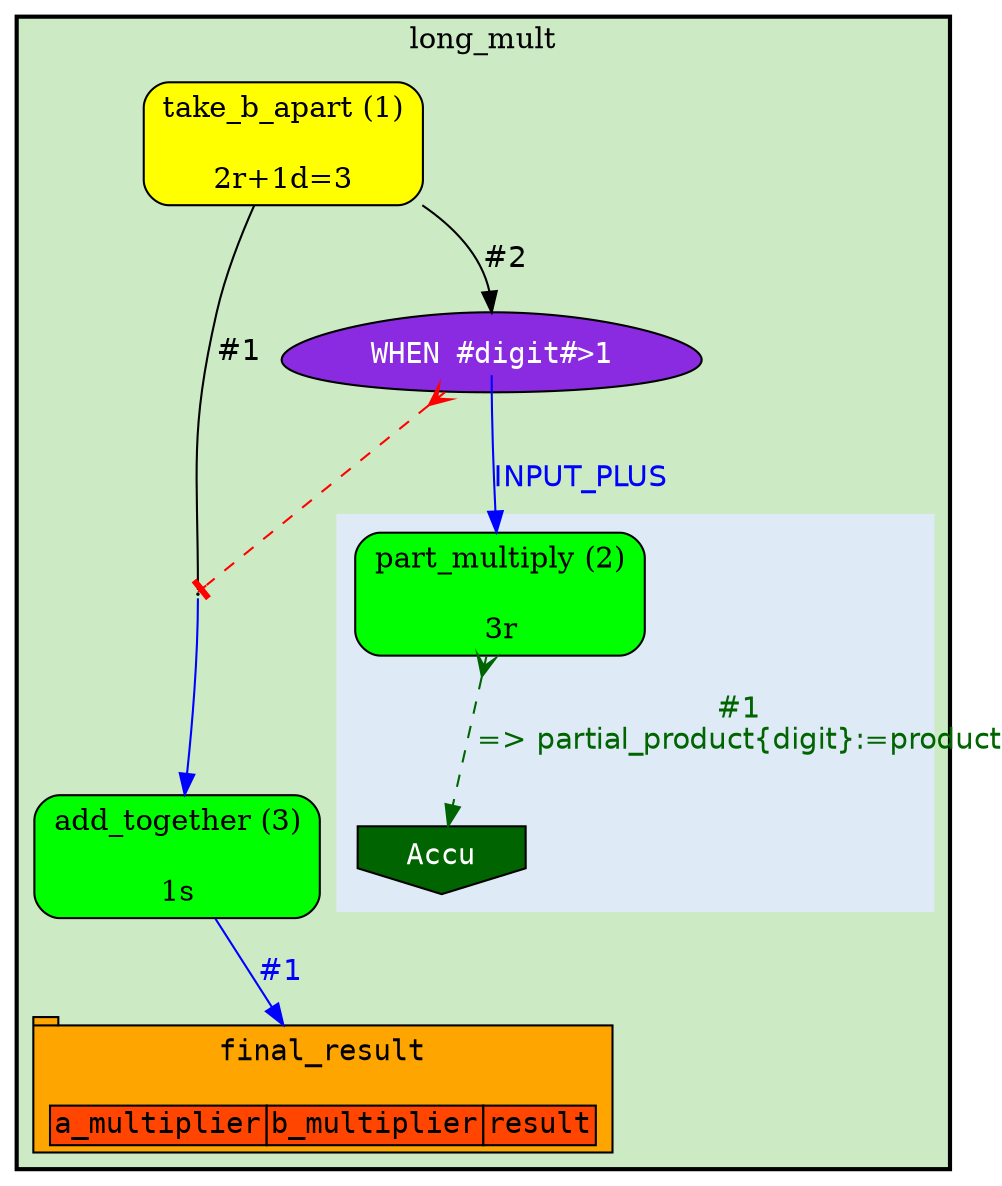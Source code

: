 digraph test {
	ratio="compress"; concentrate = "true"; name = "AnalysisWorkflow"; pad = "0.0";
	analysis_add_together [fillcolor="green", fontname="Times-Roman", label=<<table border="0" cellborder="0" cellspacing="0" cellpadding="1"><tr><td colspan="1">add_together (3)</td></tr><tr><td colspan="1"> </td></tr><tr><td colspan="1">1s</td></tr></table>>, shape="Mrecord", style="filled"];
	analysis_part_multiply [fillcolor="green", fontname="Times-Roman", label=<<table border="0" cellborder="0" cellspacing="0" cellpadding="1"><tr><td colspan="1">part_multiply (2)</td></tr><tr><td colspan="1"> </td></tr><tr><td colspan="1">3r</td></tr></table>>, shape="Mrecord", style="filled"];
	analysis_take_b_apart [fillcolor="yellow", fontname="Times-Roman", label=<<table border="0" cellborder="0" cellspacing="0" cellpadding="1"><tr><td colspan="1">take_b_apart (1)</td></tr><tr><td colspan="1"> </td></tr><tr><td colspan="1">2r+1d=3</td></tr></table>>, shape="Mrecord", style="filled"];
	dfr_1_mp [fixedsize="1", height="0.01", label="dfr_1_mp", shape="point", width="0.01"];
	dfr_2_mp [fillcolor="blueviolet", fontcolor="white", fontname="Courier", label=<<table border="0" cellborder="0" cellspacing="0" cellpadding="1">i<tr><td></td></tr><tr><td port="cond_0">WHEN #digit#&gt;1</td></tr></table>>, shape="egg", style="filled"];
	sink_dfr_1_mp [fillcolor="darkgreen", fontcolor="white", fontname="Courier", label="Accu", shape="invhouse", style="filled"];
	table_final_result [fillcolor="orange", fontcolor="black", fontname="Courier", label=<<table border="0" cellborder="0" cellspacing="0" cellpadding="1"><tr><td colspan="3">final_result</td></tr><tr><td colspan="3"> </td></tr><tr><td bgcolor="orangered" border="1">a_multiplier</td><td bgcolor="orangered" border="1">b_multiplier</td><td bgcolor="orangered" border="1">result</td></tr></table>>, shape="tab", style="filled"];
	analysis_add_together -> table_final_result [color="blue", fontcolor="blue", fontname="Helvetica", label="#1\n"];
	analysis_part_multiply -> sink_dfr_1_mp [arrowtail="crow", color="darkgreen", dir="both", fontcolor="darkgreen", fontname="Helvetica", label="#1\n=> partial_product{digit}:=product", style="dashed"];
	analysis_take_b_apart -> dfr_1_mp [arrowhead="none", color="black", fontcolor="black", fontname="Helvetica", headport="n", label="#1"];
	analysis_take_b_apart -> dfr_2_mp [arrowhead="normal", color="black", fontcolor="black", fontname="Helvetica", headport="n", label="#2"];
	dfr_1_mp -> analysis_add_together [color="blue", fontcolor="blue", fontname="Helvetica", label="\n", tailport="s"];
	dfr_2_mp -> analysis_part_multiply [color="blue", fontcolor="blue", fontname="Helvetica", label="\nINPUT_PLUS ", tailport="cond_0"];
	dfr_2_mp -> dfr_1_mp [arrowhead="tee", arrowtail="crow", color="red", dir="both", style="dashed"];

subgraph "cluster_long_mult" {
	label="long_mult";
	style="bold,filled";
	colorscheme="pastel19";
	fillcolor="3";
	color="";
	analysis_add_together;
	analysis_take_b_apart;
	subgraph "cluster_cl_dfr_1_mp" {
		label="";
		style="filled";
		colorscheme="blues9";
		fillcolor="2";
		color="2";
		analysis_part_multiply;
		sink_dfr_1_mp;
	}
	dfr_1_mp;
	dfr_2_mp;
	table_final_result;
}
}
